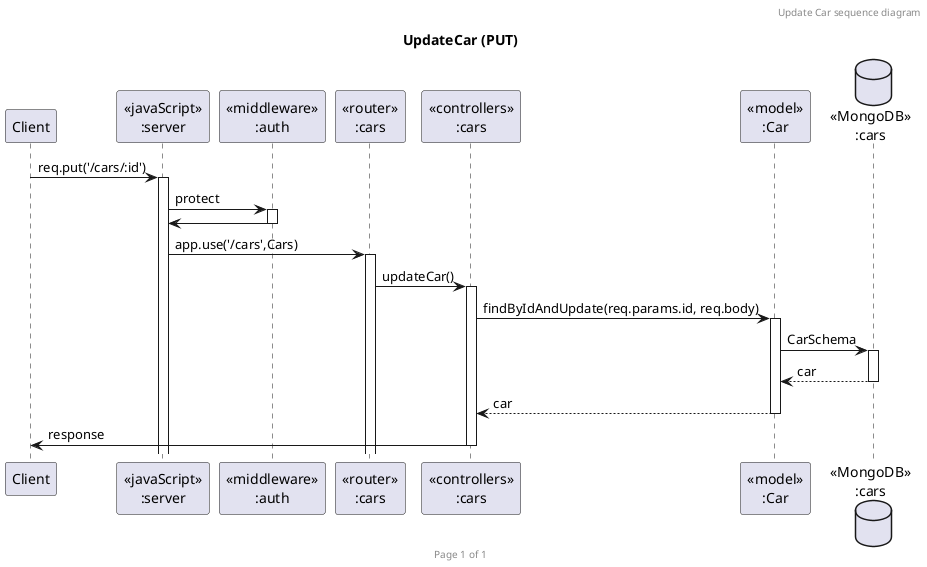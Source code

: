 @startuml UpdateCar (PUT)

header Update Car sequence diagram
footer Page %page% of %lastpage%
title "UpdateCar (PUT)"

participant "Client" as client
participant "<<javaScript>>\n:server" as server
participant "<<middleware>>\n:auth" as middlewareAuth
participant "<<router>>\n:cars" as routerCars
participant "<<controllers>>\n:cars" as controllersCars
participant "<<model>>\n:Car" as modelCar
database "<<MongoDB>>\n:cars" as CarsDatabase

client->server ++:req.put('/cars/:id')
server->middlewareAuth ++: protect
middlewareAuth->server --:
server->routerCars ++:app.use('/cars',Cars)
routerCars -> controllersCars ++:updateCar()
controllersCars->modelCar ++:findByIdAndUpdate(req.params.id, req.body)
modelCar ->CarsDatabase ++: CarSchema
CarsDatabase --> modelCar --: car
controllersCars <-- modelCar --:car
controllersCars->client --:response

@enduml
